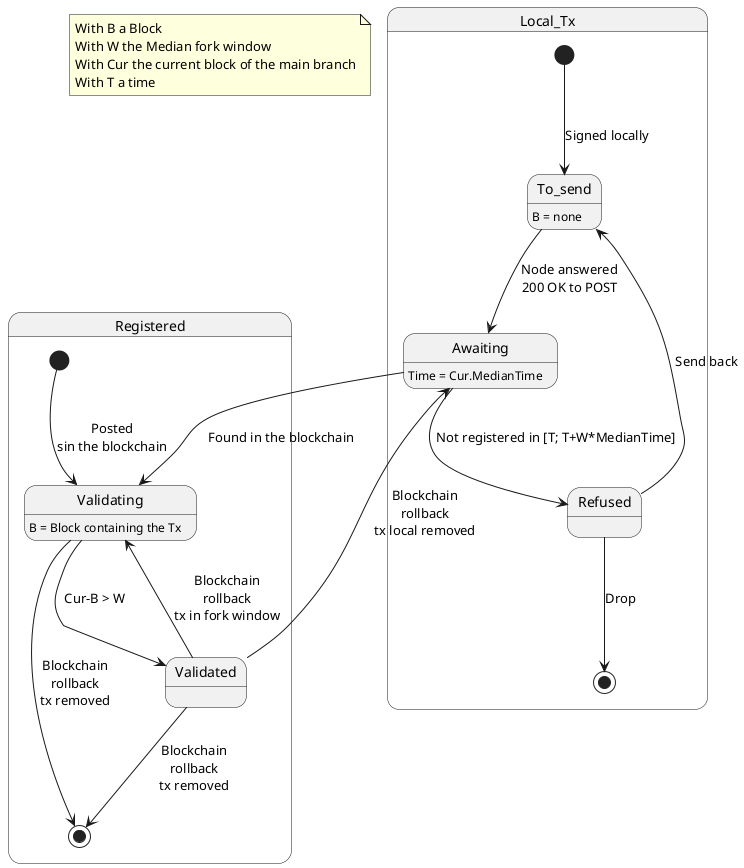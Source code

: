 @startumlnote "With B a Block\nWith W the Median fork window\nWith Cur the current block of the main branch\nWith T a time" as N1state Local_Tx { [*] --> To_send : Signed locally To_send : B = none To_send --> Awaiting : Node answered\n200 OK to POST Awaiting : Time = Cur.MedianTime Awaiting --> Refused : Not registered in [T; T+W*MedianTime] Refused --> To_send : Send back Refused --> [*] : Drop}state Registered { [*] --> Validating : Posted\nsin the blockchain Validating : B = Block containing the Tx Awaiting --> Validating : Found in the blockchain Validating --> Validated : Cur-B > W Validated --> Validating : Blockchain\nrollback\ntx in fork window Validated --> Awaiting : Blockchain\nrollback\ntx local removed Validated --> [*] : Blockchain\nrollback\ntx removed Validating --> [*] : Blockchain\nrollback\ntx removed}@enduml